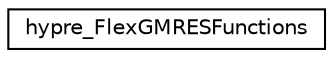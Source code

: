 digraph "Graphical Class Hierarchy"
{
 // LATEX_PDF_SIZE
  edge [fontname="Helvetica",fontsize="10",labelfontname="Helvetica",labelfontsize="10"];
  node [fontname="Helvetica",fontsize="10",shape=record];
  rankdir="LR";
  Node0 [label="hypre_FlexGMRESFunctions",height=0.2,width=0.4,color="black", fillcolor="white", style="filled",URL="$structhypre___flex_g_m_r_e_s_functions.html",tooltip=" "];
}
